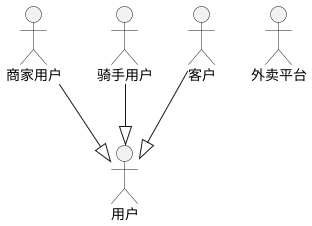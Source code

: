 @startuml
'https://plantuml.com/use-case-diagram
'left to right direction


:商家用户: as B
:骑手用户:as R
B --|> 用户
R --|> 用户
客户 --|>用户

:外卖平台:as A
@enduml